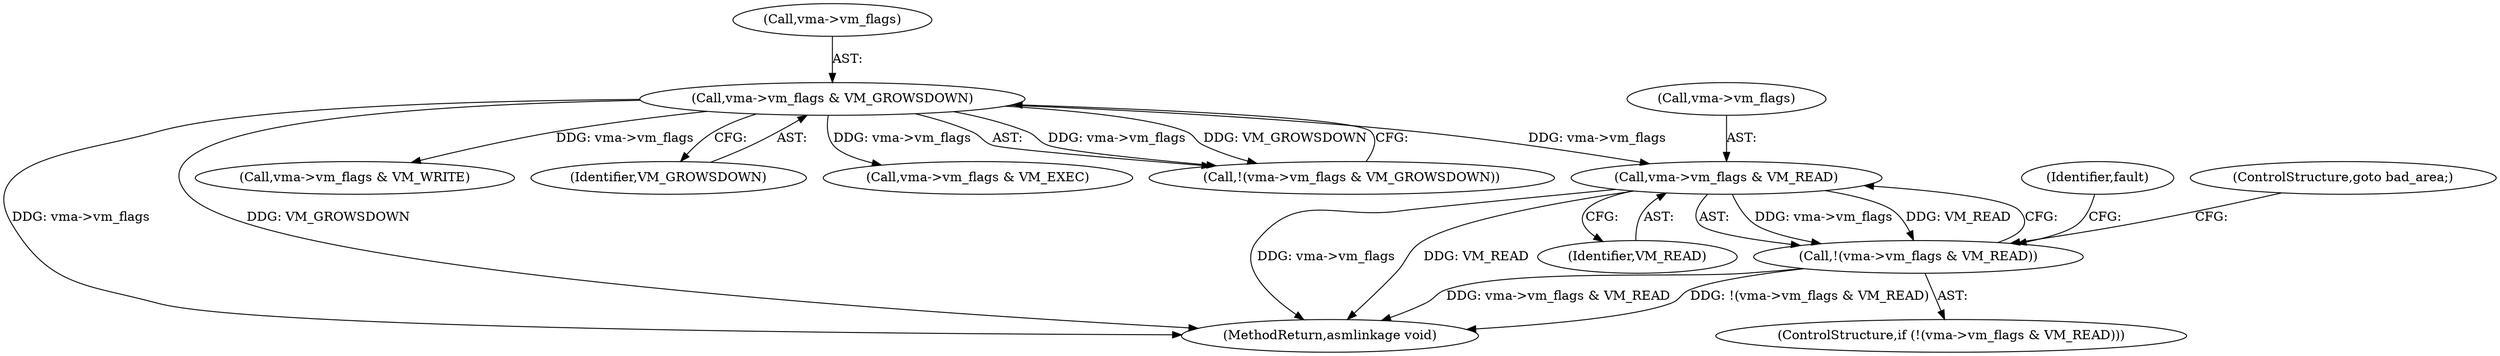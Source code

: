 digraph "0_linux_a8b0ca17b80e92faab46ee7179ba9e99ccb61233_30@pointer" {
"1000259" [label="(Call,vma->vm_flags & VM_READ)"];
"1000187" [label="(Call,vma->vm_flags & VM_GROWSDOWN)"];
"1000258" [label="(Call,!(vma->vm_flags & VM_READ))"];
"1000507" [label="(MethodReturn,asmlinkage void)"];
"1000259" [label="(Call,vma->vm_flags & VM_READ)"];
"1000263" [label="(Identifier,VM_READ)"];
"1000266" [label="(Identifier,fault)"];
"1000264" [label="(ControlStructure,goto bad_area;)"];
"1000258" [label="(Call,!(vma->vm_flags & VM_READ))"];
"1000249" [label="(Call,vma->vm_flags & VM_WRITE)"];
"1000260" [label="(Call,vma->vm_flags)"];
"1000191" [label="(Identifier,VM_GROWSDOWN)"];
"1000236" [label="(Call,vma->vm_flags & VM_EXEC)"];
"1000187" [label="(Call,vma->vm_flags & VM_GROWSDOWN)"];
"1000188" [label="(Call,vma->vm_flags)"];
"1000186" [label="(Call,!(vma->vm_flags & VM_GROWSDOWN))"];
"1000257" [label="(ControlStructure,if (!(vma->vm_flags & VM_READ)))"];
"1000259" -> "1000258"  [label="AST: "];
"1000259" -> "1000263"  [label="CFG: "];
"1000260" -> "1000259"  [label="AST: "];
"1000263" -> "1000259"  [label="AST: "];
"1000258" -> "1000259"  [label="CFG: "];
"1000259" -> "1000507"  [label="DDG: vma->vm_flags"];
"1000259" -> "1000507"  [label="DDG: VM_READ"];
"1000259" -> "1000258"  [label="DDG: vma->vm_flags"];
"1000259" -> "1000258"  [label="DDG: VM_READ"];
"1000187" -> "1000259"  [label="DDG: vma->vm_flags"];
"1000187" -> "1000186"  [label="AST: "];
"1000187" -> "1000191"  [label="CFG: "];
"1000188" -> "1000187"  [label="AST: "];
"1000191" -> "1000187"  [label="AST: "];
"1000186" -> "1000187"  [label="CFG: "];
"1000187" -> "1000507"  [label="DDG: vma->vm_flags"];
"1000187" -> "1000507"  [label="DDG: VM_GROWSDOWN"];
"1000187" -> "1000186"  [label="DDG: vma->vm_flags"];
"1000187" -> "1000186"  [label="DDG: VM_GROWSDOWN"];
"1000187" -> "1000236"  [label="DDG: vma->vm_flags"];
"1000187" -> "1000249"  [label="DDG: vma->vm_flags"];
"1000258" -> "1000257"  [label="AST: "];
"1000264" -> "1000258"  [label="CFG: "];
"1000266" -> "1000258"  [label="CFG: "];
"1000258" -> "1000507"  [label="DDG: vma->vm_flags & VM_READ"];
"1000258" -> "1000507"  [label="DDG: !(vma->vm_flags & VM_READ)"];
}
